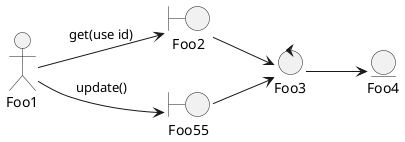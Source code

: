 @startuml

left to right direction
'allow_mixing

actor Foo1
boundary Foo2
boundary Foo55
control Foo3
entity Foo4

Foo1 --> Foo2 : get(use id)
Foo1 --> Foo55 : update()

Foo2 --> Foo3
Foo55 --> Foo3

Foo3 --> Foo4

@enduml